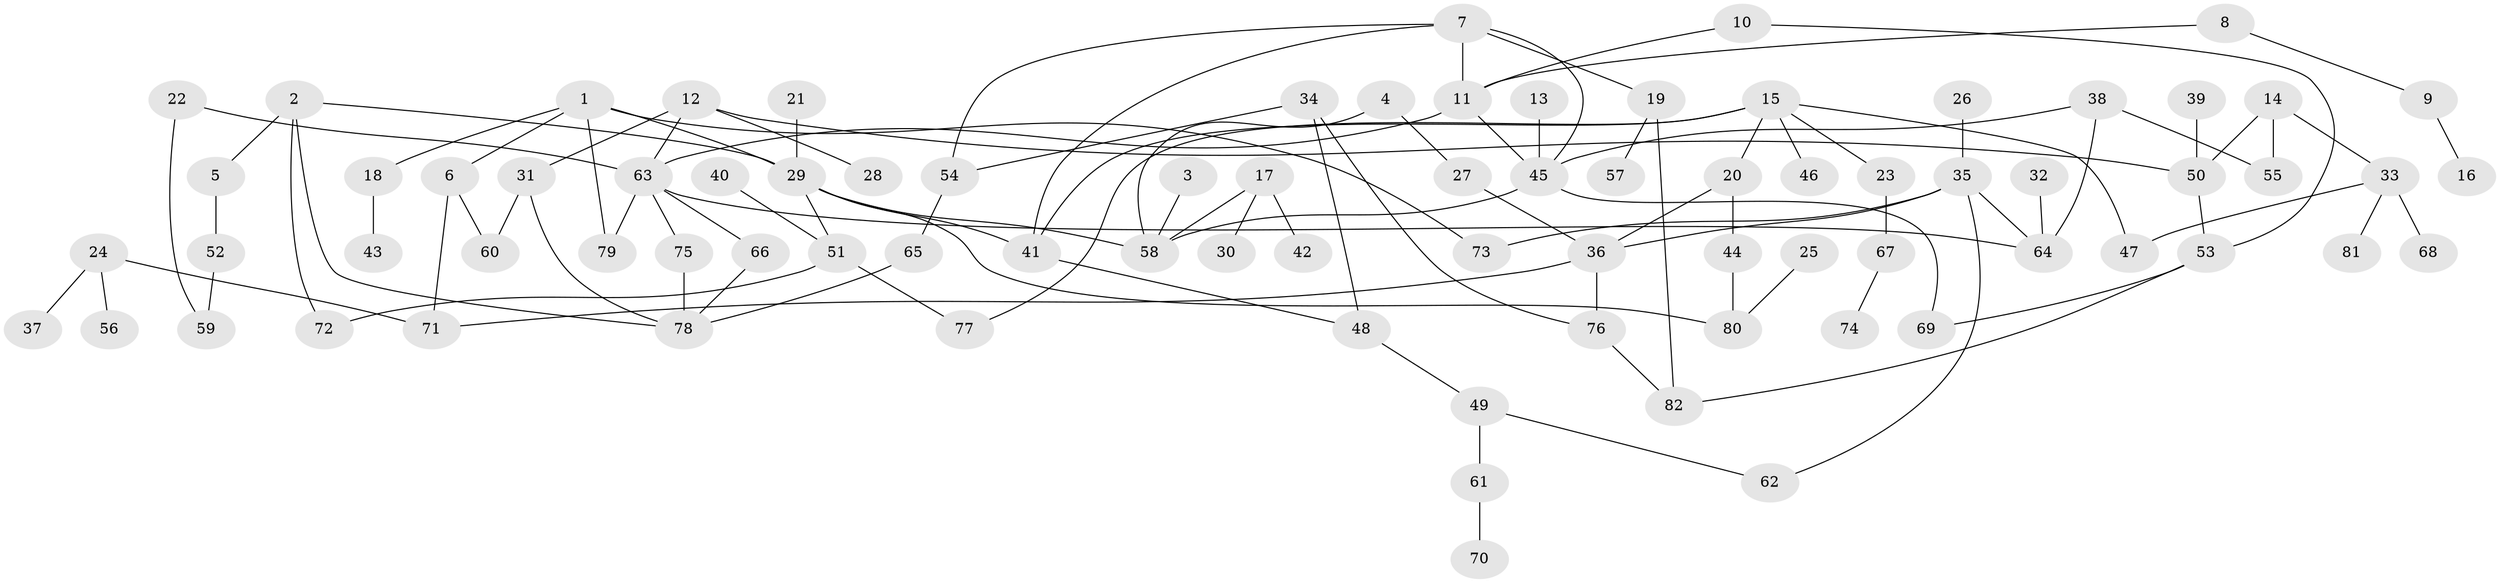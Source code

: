 // original degree distribution, {4: 0.05172413793103448, 5: 0.0603448275862069, 8: 0.017241379310344827, 3: 0.15517241379310345, 6: 0.04310344827586207, 1: 0.3706896551724138, 2: 0.28448275862068967, 7: 0.017241379310344827}
// Generated by graph-tools (version 1.1) at 2025/36/03/04/25 23:36:04]
// undirected, 82 vertices, 107 edges
graph export_dot {
  node [color=gray90,style=filled];
  1;
  2;
  3;
  4;
  5;
  6;
  7;
  8;
  9;
  10;
  11;
  12;
  13;
  14;
  15;
  16;
  17;
  18;
  19;
  20;
  21;
  22;
  23;
  24;
  25;
  26;
  27;
  28;
  29;
  30;
  31;
  32;
  33;
  34;
  35;
  36;
  37;
  38;
  39;
  40;
  41;
  42;
  43;
  44;
  45;
  46;
  47;
  48;
  49;
  50;
  51;
  52;
  53;
  54;
  55;
  56;
  57;
  58;
  59;
  60;
  61;
  62;
  63;
  64;
  65;
  66;
  67;
  68;
  69;
  70;
  71;
  72;
  73;
  74;
  75;
  76;
  77;
  78;
  79;
  80;
  81;
  82;
  1 -- 6 [weight=1.0];
  1 -- 18 [weight=1.0];
  1 -- 29 [weight=1.0];
  1 -- 73 [weight=1.0];
  1 -- 79 [weight=1.0];
  2 -- 5 [weight=1.0];
  2 -- 29 [weight=1.0];
  2 -- 72 [weight=1.0];
  2 -- 78 [weight=1.0];
  3 -- 58 [weight=1.0];
  4 -- 27 [weight=1.0];
  4 -- 58 [weight=1.0];
  5 -- 52 [weight=1.0];
  6 -- 60 [weight=1.0];
  6 -- 71 [weight=1.0];
  7 -- 11 [weight=1.0];
  7 -- 19 [weight=1.0];
  7 -- 41 [weight=1.0];
  7 -- 45 [weight=1.0];
  7 -- 54 [weight=1.0];
  8 -- 9 [weight=1.0];
  8 -- 11 [weight=1.0];
  9 -- 16 [weight=1.0];
  10 -- 11 [weight=1.0];
  10 -- 53 [weight=1.0];
  11 -- 45 [weight=1.0];
  11 -- 63 [weight=1.0];
  12 -- 28 [weight=1.0];
  12 -- 31 [weight=1.0];
  12 -- 50 [weight=1.0];
  12 -- 63 [weight=1.0];
  13 -- 45 [weight=1.0];
  14 -- 33 [weight=1.0];
  14 -- 50 [weight=1.0];
  14 -- 55 [weight=1.0];
  15 -- 20 [weight=1.0];
  15 -- 23 [weight=1.0];
  15 -- 41 [weight=1.0];
  15 -- 46 [weight=1.0];
  15 -- 47 [weight=1.0];
  15 -- 77 [weight=1.0];
  17 -- 30 [weight=1.0];
  17 -- 42 [weight=1.0];
  17 -- 58 [weight=1.0];
  18 -- 43 [weight=1.0];
  19 -- 57 [weight=1.0];
  19 -- 82 [weight=1.0];
  20 -- 36 [weight=1.0];
  20 -- 44 [weight=1.0];
  21 -- 29 [weight=1.0];
  22 -- 59 [weight=1.0];
  22 -- 63 [weight=1.0];
  23 -- 67 [weight=1.0];
  24 -- 37 [weight=1.0];
  24 -- 56 [weight=1.0];
  24 -- 71 [weight=1.0];
  25 -- 80 [weight=1.0];
  26 -- 35 [weight=1.0];
  27 -- 36 [weight=1.0];
  29 -- 41 [weight=1.0];
  29 -- 51 [weight=1.0];
  29 -- 58 [weight=1.0];
  29 -- 80 [weight=1.0];
  31 -- 60 [weight=1.0];
  31 -- 78 [weight=1.0];
  32 -- 64 [weight=1.0];
  33 -- 47 [weight=1.0];
  33 -- 68 [weight=1.0];
  33 -- 81 [weight=1.0];
  34 -- 48 [weight=1.0];
  34 -- 54 [weight=1.0];
  34 -- 76 [weight=1.0];
  35 -- 36 [weight=1.0];
  35 -- 62 [weight=1.0];
  35 -- 64 [weight=1.0];
  35 -- 73 [weight=1.0];
  36 -- 71 [weight=1.0];
  36 -- 76 [weight=1.0];
  38 -- 45 [weight=1.0];
  38 -- 55 [weight=1.0];
  38 -- 64 [weight=1.0];
  39 -- 50 [weight=1.0];
  40 -- 51 [weight=1.0];
  41 -- 48 [weight=1.0];
  44 -- 80 [weight=1.0];
  45 -- 58 [weight=1.0];
  45 -- 69 [weight=1.0];
  48 -- 49 [weight=1.0];
  49 -- 61 [weight=1.0];
  49 -- 62 [weight=1.0];
  50 -- 53 [weight=1.0];
  51 -- 72 [weight=1.0];
  51 -- 77 [weight=1.0];
  52 -- 59 [weight=1.0];
  53 -- 69 [weight=1.0];
  53 -- 82 [weight=1.0];
  54 -- 65 [weight=1.0];
  61 -- 70 [weight=1.0];
  63 -- 64 [weight=1.0];
  63 -- 66 [weight=1.0];
  63 -- 75 [weight=1.0];
  63 -- 79 [weight=1.0];
  65 -- 78 [weight=1.0];
  66 -- 78 [weight=1.0];
  67 -- 74 [weight=1.0];
  75 -- 78 [weight=1.0];
  76 -- 82 [weight=1.0];
}
